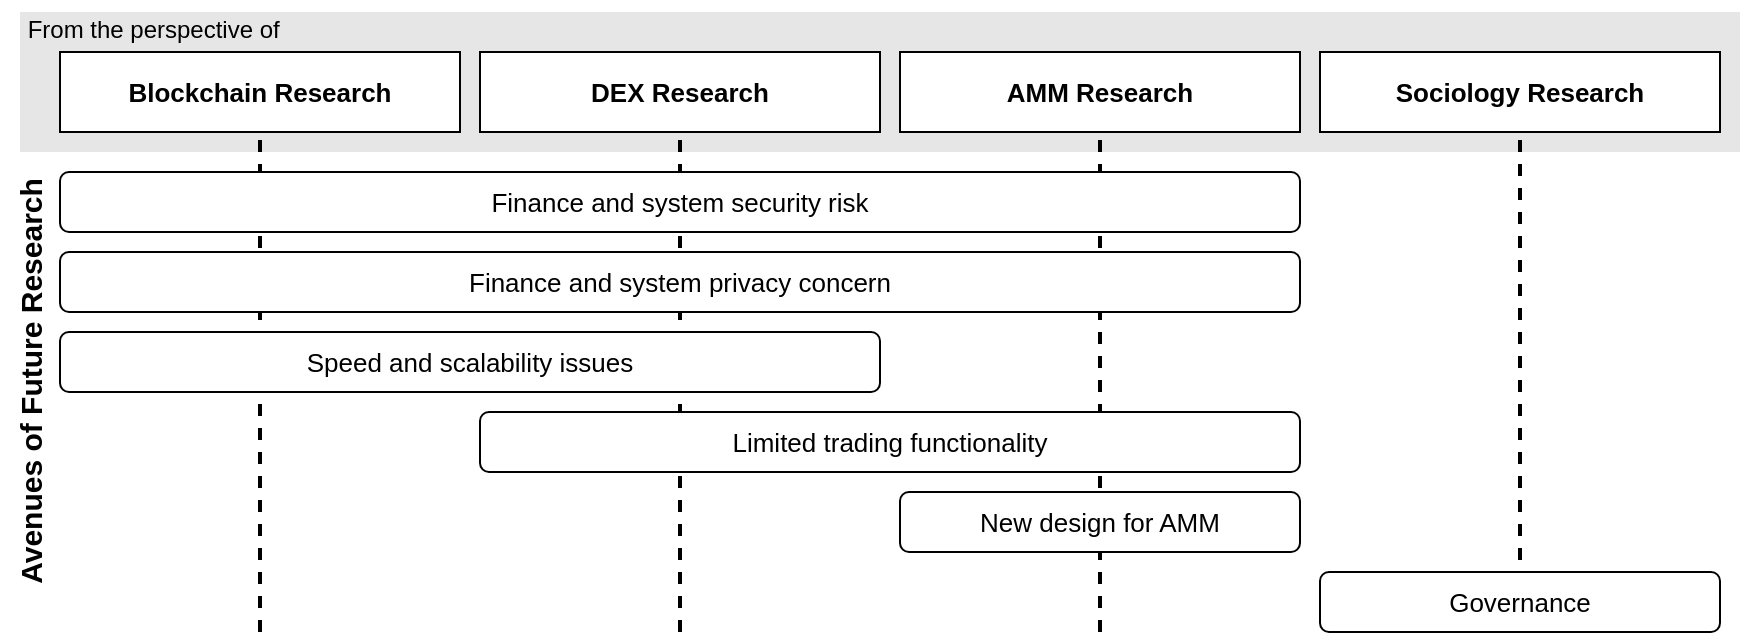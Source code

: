 <mxfile version="19.0.3" type="device"><diagram id="KHaa76l5cIUyDPAO7qag" name="Page-1"><mxGraphModel dx="1722" dy="1010" grid="1" gridSize="10" guides="1" tooltips="1" connect="1" arrows="1" fold="1" page="1" pageScale="1" pageWidth="850" pageHeight="1100" math="0" shadow="0"><root><mxCell id="0"/><mxCell id="1" parent="0"/><mxCell id="TPGyVNwN3lpkk-tqp0Q7-1" value="" style="rounded=0;whiteSpace=wrap;html=1;strokeColor=none;fillColor=#E6E6E6;" parent="1" vertex="1"><mxGeometry x="140" y="470" width="860" height="70" as="geometry"/></mxCell><mxCell id="TPGyVNwN3lpkk-tqp0Q7-2" value="&lt;font style=&quot;font-size: 12px;&quot;&gt;From the perspective of&amp;nbsp;&lt;/font&gt;" style="text;html=1;align=center;verticalAlign=middle;resizable=0;points=[];autosize=1;strokeColor=none;fillColor=none;" parent="1" vertex="1"><mxGeometry x="133" y="464" width="150" height="30" as="geometry"/></mxCell><mxCell id="TPGyVNwN3lpkk-tqp0Q7-19" value="&lt;b&gt;&lt;font style=&quot;font-size: 15px;&quot;&gt;Avenues of Future Research&lt;/font&gt;&lt;/b&gt;" style="text;html=1;align=center;verticalAlign=middle;resizable=0;points=[];autosize=1;strokeColor=none;fillColor=none;fontSize=13;fontColor=#000000;rotation=-90;" parent="1" vertex="1"><mxGeometry x="30" y="640" width="230" height="30" as="geometry"/></mxCell><mxCell id="TPGyVNwN3lpkk-tqp0Q7-4" value="&lt;b&gt;&lt;font style=&quot;font-size: 13px;&quot;&gt;Blockchain Research&lt;/font&gt;&lt;/b&gt;" style="rounded=0;whiteSpace=wrap;html=1;fontSize=14;fillColor=#FFFFFF;" parent="1" vertex="1"><mxGeometry x="160" y="490" width="200" height="40" as="geometry"/></mxCell><mxCell id="TPGyVNwN3lpkk-tqp0Q7-8" value="" style="endArrow=none;dashed=1;html=1;strokeWidth=2;rounded=0;fontSize=14;entryX=0.5;entryY=1;entryDx=0;entryDy=0;" parent="1" target="TPGyVNwN3lpkk-tqp0Q7-4" edge="1"><mxGeometry width="50" height="50" relative="1" as="geometry"><mxPoint x="260" y="780" as="sourcePoint"/><mxPoint x="190" y="600" as="targetPoint"/></mxGeometry></mxCell><mxCell id="TPGyVNwN3lpkk-tqp0Q7-5" value="&lt;b&gt;&lt;font style=&quot;font-size: 13px;&quot;&gt;DEX Research&lt;/font&gt;&lt;/b&gt;" style="rounded=0;whiteSpace=wrap;html=1;fontSize=14;fillColor=#FFFFFF;" parent="1" vertex="1"><mxGeometry x="370" y="490" width="200" height="40" as="geometry"/></mxCell><mxCell id="TPGyVNwN3lpkk-tqp0Q7-9" value="" style="endArrow=none;dashed=1;html=1;strokeWidth=2;rounded=0;fontSize=14;fontStyle=1;entryX=0.5;entryY=1;entryDx=0;entryDy=0;" parent="1" target="TPGyVNwN3lpkk-tqp0Q7-5" edge="1"><mxGeometry width="50" height="50" relative="1" as="geometry"><mxPoint x="470" y="780" as="sourcePoint"/><mxPoint x="410" y="580" as="targetPoint"/></mxGeometry></mxCell><mxCell id="TPGyVNwN3lpkk-tqp0Q7-6" value="&lt;font style=&quot;font-size: 13px;&quot;&gt;&lt;b&gt;AMM Research&lt;/b&gt;&lt;/font&gt;" style="rounded=0;whiteSpace=wrap;html=1;fontSize=14;fillColor=#FFFFFF;" parent="1" vertex="1"><mxGeometry x="580" y="490" width="200" height="40" as="geometry"/></mxCell><mxCell id="TPGyVNwN3lpkk-tqp0Q7-10" value="" style="endArrow=none;dashed=1;html=1;strokeWidth=2;rounded=0;fontSize=14;entryX=0.5;entryY=1;entryDx=0;entryDy=0;" parent="1" target="TPGyVNwN3lpkk-tqp0Q7-6" edge="1"><mxGeometry width="50" height="50" relative="1" as="geometry"><mxPoint x="680" y="780" as="sourcePoint"/><mxPoint x="670" y="630" as="targetPoint"/></mxGeometry></mxCell><mxCell id="TPGyVNwN3lpkk-tqp0Q7-7" value="&lt;b&gt;&lt;font style=&quot;font-size: 13px;&quot;&gt;Sociology Research&lt;/font&gt;&lt;/b&gt;" style="rounded=0;whiteSpace=wrap;html=1;fontSize=14;fillColor=#FFFFFF;" parent="1" vertex="1"><mxGeometry x="790" y="490" width="200" height="40" as="geometry"/></mxCell><mxCell id="TPGyVNwN3lpkk-tqp0Q7-11" value="" style="endArrow=none;dashed=1;html=1;strokeWidth=2;rounded=0;fontSize=14;entryX=0.5;entryY=1;entryDx=0;entryDy=0;" parent="1" target="TPGyVNwN3lpkk-tqp0Q7-7" edge="1"><mxGeometry width="50" height="50" relative="1" as="geometry"><mxPoint x="890" y="780" as="sourcePoint"/><mxPoint x="680" y="530" as="targetPoint"/></mxGeometry></mxCell><mxCell id="TPGyVNwN3lpkk-tqp0Q7-12" value="&lt;div style=&quot;text-align: start;&quot;&gt;&lt;span style=&quot;background-color: initial;&quot;&gt;&lt;font style=&quot;font-size: 13px;&quot; face=&quot;sans-serif&quot;&gt;Finance and system security risk&lt;/font&gt;&lt;/span&gt;&lt;/div&gt;" style="rounded=1;whiteSpace=wrap;html=1;fontSize=14;fillColor=#FFFFFF;" parent="1" vertex="1"><mxGeometry x="160" y="550" width="620" height="30" as="geometry"/></mxCell><mxCell id="TPGyVNwN3lpkk-tqp0Q7-13" value="&lt;div style=&quot;text-align: start;&quot;&gt;&lt;font face=&quot;sans-serif&quot;&gt;&lt;span style=&quot;font-size: 13px;&quot;&gt;Finance and system privacy concern&lt;/span&gt;&lt;/font&gt;&lt;br&gt;&lt;/div&gt;" style="rounded=1;whiteSpace=wrap;html=1;fontSize=14;fillColor=#FFFFFF;" parent="1" vertex="1"><mxGeometry x="160" y="590" width="620" height="30" as="geometry"/></mxCell><mxCell id="TPGyVNwN3lpkk-tqp0Q7-14" value="&lt;div style=&quot;text-align: start;&quot;&gt;&lt;font face=&quot;sans-serif&quot;&gt;&lt;span style=&quot;font-size: 13px;&quot;&gt;Speed and scalability issues&lt;/span&gt;&lt;/font&gt;&lt;br&gt;&lt;/div&gt;" style="rounded=1;whiteSpace=wrap;html=1;fontSize=14;fillColor=#FFFFFF;" parent="1" vertex="1"><mxGeometry x="160" y="630" width="410" height="30" as="geometry"/></mxCell><mxCell id="TPGyVNwN3lpkk-tqp0Q7-15" value="&lt;div style=&quot;text-align: start;&quot;&gt;&lt;font style=&quot;font-size: 13px;&quot;&gt;Limited trading functionality&lt;/font&gt;&lt;br&gt;&lt;/div&gt;" style="rounded=1;whiteSpace=wrap;html=1;fontSize=14;fillColor=#FFFFFF;" parent="1" vertex="1"><mxGeometry x="370" y="670" width="410" height="30" as="geometry"/></mxCell><mxCell id="TPGyVNwN3lpkk-tqp0Q7-17" value="&lt;div style=&quot;&quot;&gt;&lt;font style=&quot;font-size: 13px;&quot;&gt;New design for AMM&lt;/font&gt;&lt;br&gt;&lt;/div&gt;" style="rounded=1;whiteSpace=wrap;html=1;fontSize=14;fillColor=#FFFFFF;" parent="1" vertex="1"><mxGeometry x="580" y="710" width="200" height="30" as="geometry"/></mxCell><mxCell id="TPGyVNwN3lpkk-tqp0Q7-18" value="&lt;div style=&quot;&quot;&gt;&lt;font style=&quot;font-size: 13px;&quot;&gt;Governance&lt;/font&gt;&lt;br&gt;&lt;/div&gt;" style="rounded=1;whiteSpace=wrap;html=1;fontSize=14;fillColor=#FFFFFF;" parent="1" vertex="1"><mxGeometry x="790" y="750" width="200" height="30" as="geometry"/></mxCell></root></mxGraphModel></diagram></mxfile>